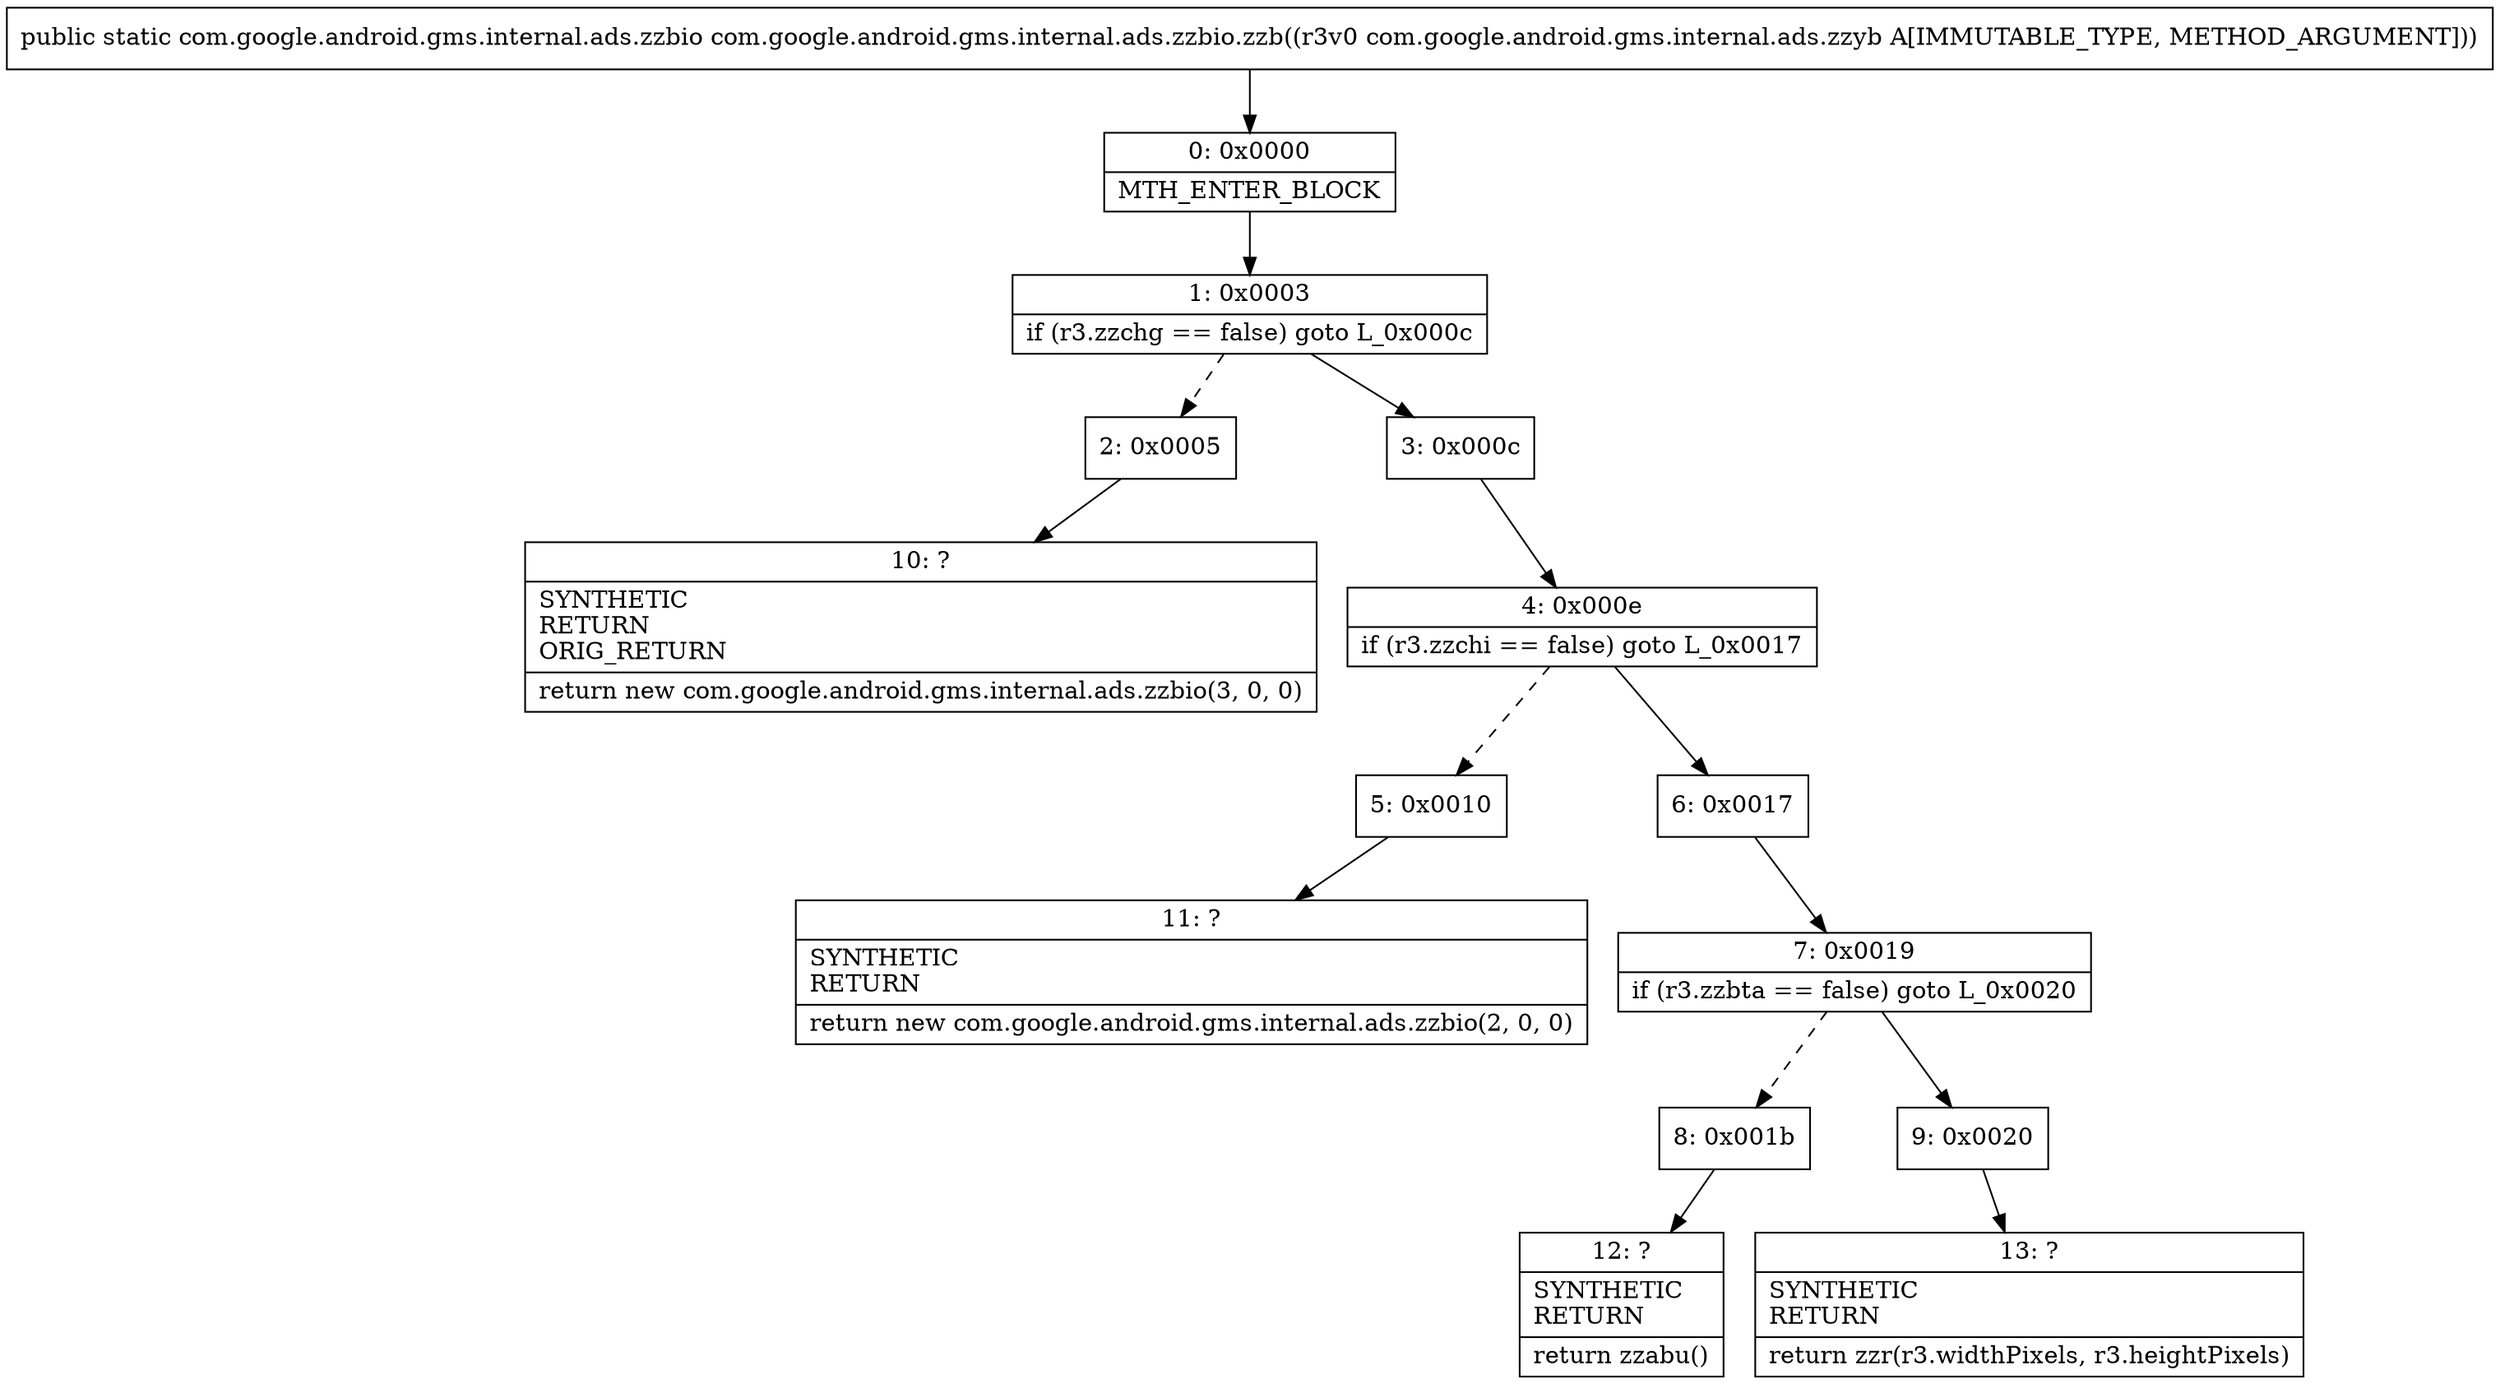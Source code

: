digraph "CFG forcom.google.android.gms.internal.ads.zzbio.zzb(Lcom\/google\/android\/gms\/internal\/ads\/zzyb;)Lcom\/google\/android\/gms\/internal\/ads\/zzbio;" {
Node_0 [shape=record,label="{0\:\ 0x0000|MTH_ENTER_BLOCK\l}"];
Node_1 [shape=record,label="{1\:\ 0x0003|if (r3.zzchg == false) goto L_0x000c\l}"];
Node_2 [shape=record,label="{2\:\ 0x0005}"];
Node_3 [shape=record,label="{3\:\ 0x000c}"];
Node_4 [shape=record,label="{4\:\ 0x000e|if (r3.zzchi == false) goto L_0x0017\l}"];
Node_5 [shape=record,label="{5\:\ 0x0010}"];
Node_6 [shape=record,label="{6\:\ 0x0017}"];
Node_7 [shape=record,label="{7\:\ 0x0019|if (r3.zzbta == false) goto L_0x0020\l}"];
Node_8 [shape=record,label="{8\:\ 0x001b}"];
Node_9 [shape=record,label="{9\:\ 0x0020}"];
Node_10 [shape=record,label="{10\:\ ?|SYNTHETIC\lRETURN\lORIG_RETURN\l|return new com.google.android.gms.internal.ads.zzbio(3, 0, 0)\l}"];
Node_11 [shape=record,label="{11\:\ ?|SYNTHETIC\lRETURN\l|return new com.google.android.gms.internal.ads.zzbio(2, 0, 0)\l}"];
Node_12 [shape=record,label="{12\:\ ?|SYNTHETIC\lRETURN\l|return zzabu()\l}"];
Node_13 [shape=record,label="{13\:\ ?|SYNTHETIC\lRETURN\l|return zzr(r3.widthPixels, r3.heightPixels)\l}"];
MethodNode[shape=record,label="{public static com.google.android.gms.internal.ads.zzbio com.google.android.gms.internal.ads.zzbio.zzb((r3v0 com.google.android.gms.internal.ads.zzyb A[IMMUTABLE_TYPE, METHOD_ARGUMENT])) }"];
MethodNode -> Node_0;
Node_0 -> Node_1;
Node_1 -> Node_2[style=dashed];
Node_1 -> Node_3;
Node_2 -> Node_10;
Node_3 -> Node_4;
Node_4 -> Node_5[style=dashed];
Node_4 -> Node_6;
Node_5 -> Node_11;
Node_6 -> Node_7;
Node_7 -> Node_8[style=dashed];
Node_7 -> Node_9;
Node_8 -> Node_12;
Node_9 -> Node_13;
}

